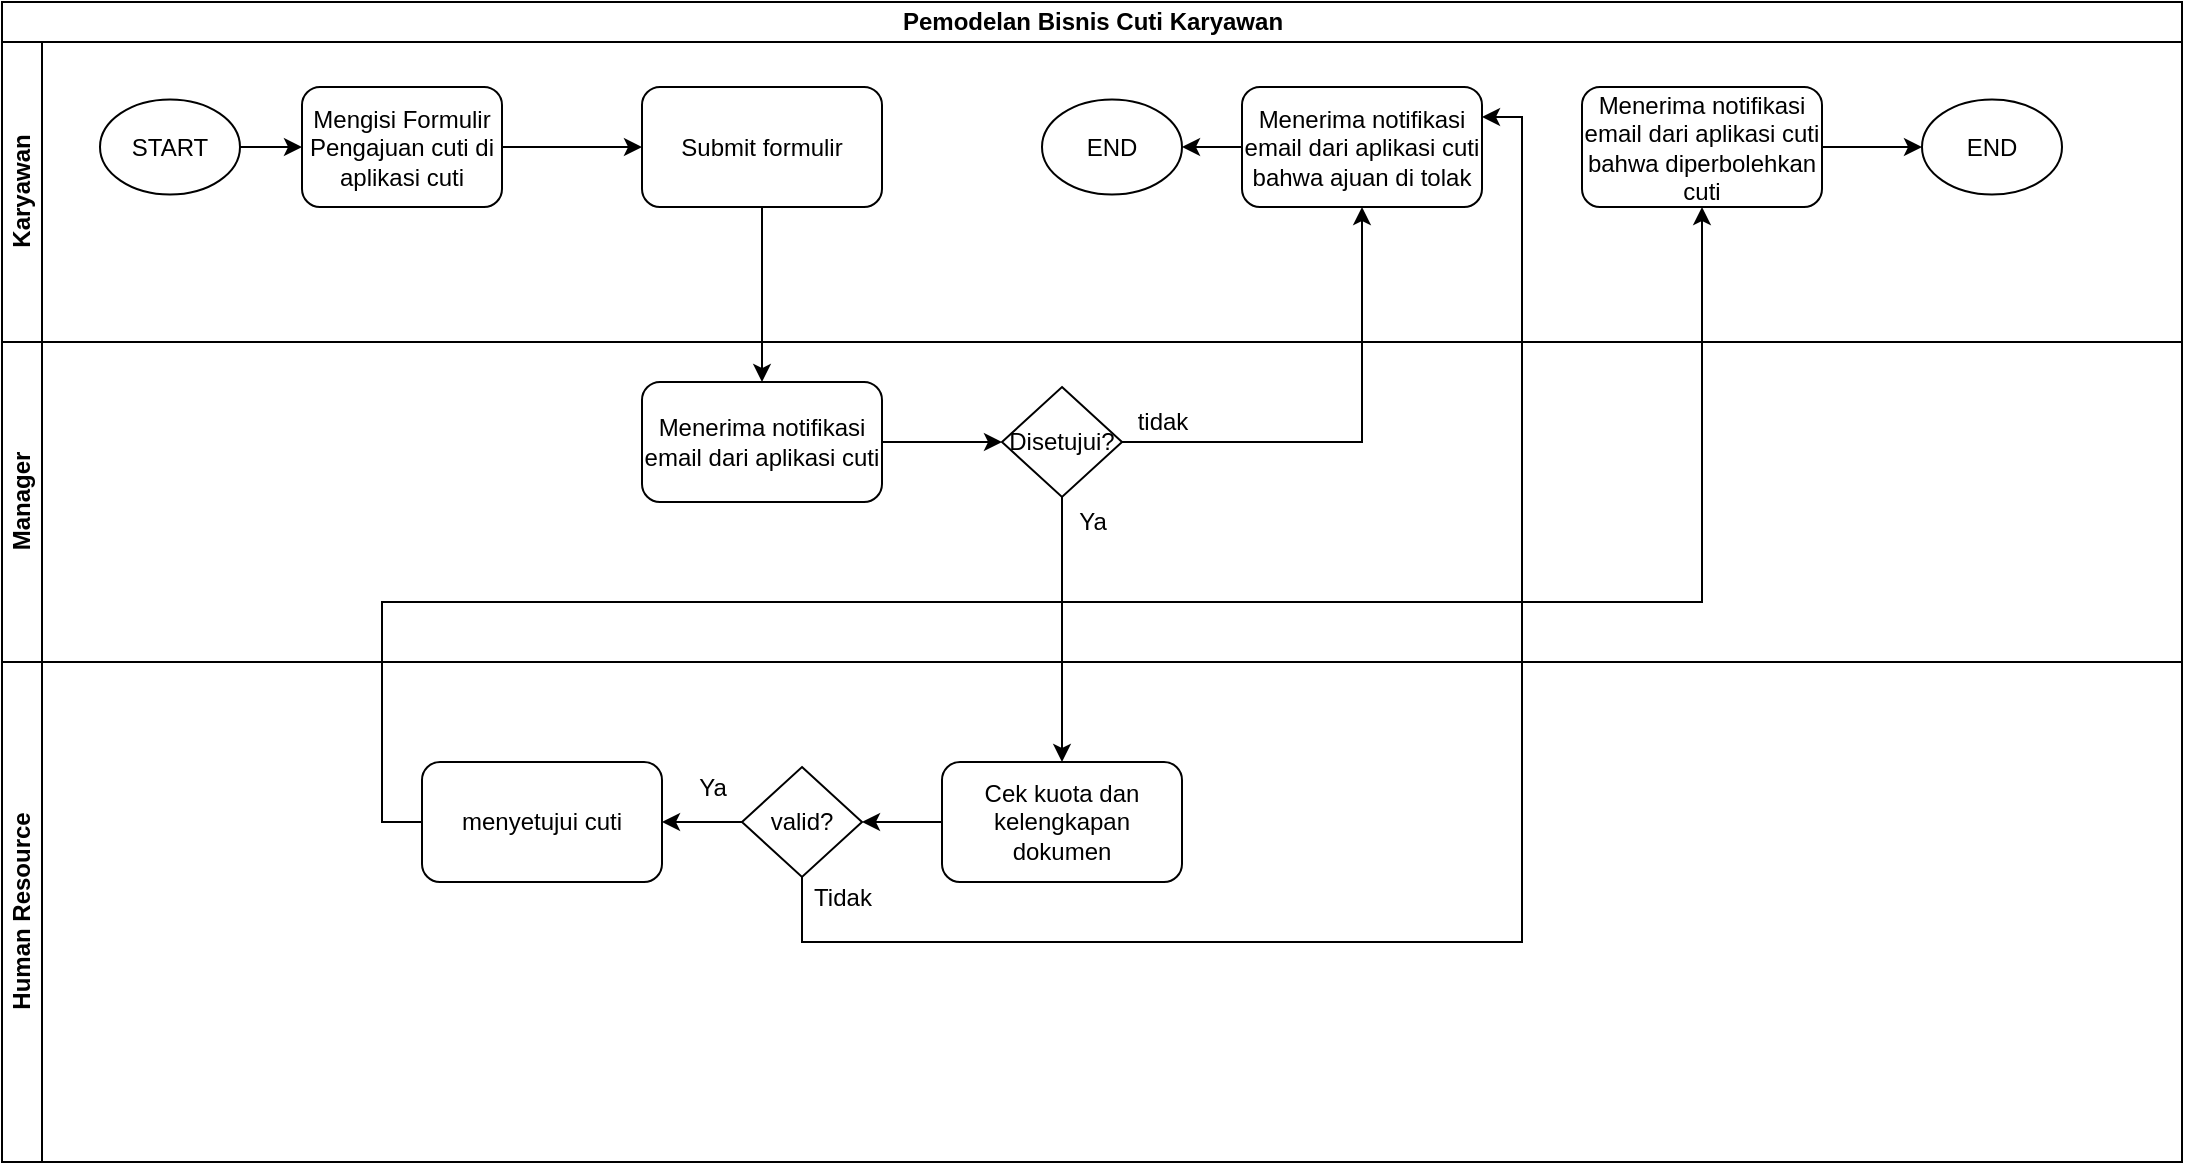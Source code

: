 <mxfile version="13.8.8" type="github">
  <diagram id="2hkVyVaRWN60kcIebYXN" name="Page-1">
    <mxGraphModel dx="1021" dy="555" grid="1" gridSize="10" guides="1" tooltips="1" connect="1" arrows="1" fold="1" page="1" pageScale="1" pageWidth="850" pageHeight="1100" math="0" shadow="0">
      <root>
        <mxCell id="0" />
        <mxCell id="1" parent="0" />
        <mxCell id="XO2ayVLeyARKnn1RVpAp-1" value="Pemodelan Bisnis Cuti Karyawan" style="swimlane;html=1;childLayout=stackLayout;resizeParent=1;resizeParentMax=0;horizontal=1;startSize=20;horizontalStack=0;" parent="1" vertex="1">
          <mxGeometry x="80" y="40" width="1090" height="580" as="geometry" />
        </mxCell>
        <mxCell id="XO2ayVLeyARKnn1RVpAp-19" style="edgeStyle=orthogonalEdgeStyle;rounded=0;orthogonalLoop=1;jettySize=auto;html=1;exitX=0.5;exitY=1;exitDx=0;exitDy=0;entryX=0.5;entryY=0;entryDx=0;entryDy=0;" parent="XO2ayVLeyARKnn1RVpAp-1" source="XO2ayVLeyARKnn1RVpAp-12" target="XO2ayVLeyARKnn1RVpAp-15" edge="1">
          <mxGeometry relative="1" as="geometry" />
        </mxCell>
        <mxCell id="XO2ayVLeyARKnn1RVpAp-2" value="Karyawan" style="swimlane;html=1;startSize=20;horizontal=0;" parent="XO2ayVLeyARKnn1RVpAp-1" vertex="1">
          <mxGeometry y="20" width="1090" height="150" as="geometry" />
        </mxCell>
        <mxCell id="XO2ayVLeyARKnn1RVpAp-11" style="edgeStyle=orthogonalEdgeStyle;rounded=0;orthogonalLoop=1;jettySize=auto;html=1;exitX=1;exitY=0.5;exitDx=0;exitDy=0;" parent="XO2ayVLeyARKnn1RVpAp-2" source="IoVXxjxD7XgOjCrK-ujd-1" target="XO2ayVLeyARKnn1RVpAp-10" edge="1">
          <mxGeometry relative="1" as="geometry">
            <mxPoint x="110" y="53" as="sourcePoint" />
          </mxGeometry>
        </mxCell>
        <mxCell id="XO2ayVLeyARKnn1RVpAp-13" style="edgeStyle=orthogonalEdgeStyle;rounded=0;orthogonalLoop=1;jettySize=auto;html=1;exitX=1;exitY=0.5;exitDx=0;exitDy=0;entryX=0;entryY=0.5;entryDx=0;entryDy=0;" parent="XO2ayVLeyARKnn1RVpAp-2" source="XO2ayVLeyARKnn1RVpAp-10" target="XO2ayVLeyARKnn1RVpAp-12" edge="1">
          <mxGeometry relative="1" as="geometry" />
        </mxCell>
        <mxCell id="XO2ayVLeyARKnn1RVpAp-10" value="Mengisi Formulir Pengajuan cuti di aplikasi cuti" style="shape=ext;rounded=1;html=1;whiteSpace=wrap;" parent="XO2ayVLeyARKnn1RVpAp-2" vertex="1">
          <mxGeometry x="150" y="22.5" width="100" height="60" as="geometry" />
        </mxCell>
        <mxCell id="XO2ayVLeyARKnn1RVpAp-12" value="Submit formulir" style="shape=ext;rounded=1;html=1;whiteSpace=wrap;" parent="XO2ayVLeyARKnn1RVpAp-2" vertex="1">
          <mxGeometry x="320" y="22.5" width="120" height="60" as="geometry" />
        </mxCell>
        <mxCell id="IoVXxjxD7XgOjCrK-ujd-1" value="START" style="ellipse;whiteSpace=wrap;html=1;" vertex="1" parent="XO2ayVLeyARKnn1RVpAp-2">
          <mxGeometry x="49" y="28.75" width="70" height="47.5" as="geometry" />
        </mxCell>
        <mxCell id="IoVXxjxD7XgOjCrK-ujd-17" style="edgeStyle=orthogonalEdgeStyle;rounded=0;orthogonalLoop=1;jettySize=auto;html=1;exitX=0;exitY=0.5;exitDx=0;exitDy=0;entryX=1;entryY=0.5;entryDx=0;entryDy=0;" edge="1" parent="XO2ayVLeyARKnn1RVpAp-2" source="IoVXxjxD7XgOjCrK-ujd-13" target="IoVXxjxD7XgOjCrK-ujd-16">
          <mxGeometry relative="1" as="geometry" />
        </mxCell>
        <mxCell id="IoVXxjxD7XgOjCrK-ujd-13" value="Menerima notifikasi email dari aplikasi cuti bahwa ajuan di tolak" style="shape=ext;rounded=1;html=1;whiteSpace=wrap;" vertex="1" parent="XO2ayVLeyARKnn1RVpAp-2">
          <mxGeometry x="620" y="22.5" width="120" height="60" as="geometry" />
        </mxCell>
        <mxCell id="IoVXxjxD7XgOjCrK-ujd-16" value="END" style="ellipse;whiteSpace=wrap;html=1;" vertex="1" parent="XO2ayVLeyARKnn1RVpAp-2">
          <mxGeometry x="520" y="28.75" width="70" height="47.5" as="geometry" />
        </mxCell>
        <mxCell id="IoVXxjxD7XgOjCrK-ujd-22" style="edgeStyle=orthogonalEdgeStyle;rounded=0;orthogonalLoop=1;jettySize=auto;html=1;exitX=1;exitY=0.5;exitDx=0;exitDy=0;entryX=0;entryY=0.5;entryDx=0;entryDy=0;" edge="1" parent="XO2ayVLeyARKnn1RVpAp-2" source="IoVXxjxD7XgOjCrK-ujd-19" target="IoVXxjxD7XgOjCrK-ujd-21">
          <mxGeometry relative="1" as="geometry" />
        </mxCell>
        <mxCell id="IoVXxjxD7XgOjCrK-ujd-19" value="Menerima notifikasi email dari aplikasi cuti bahwa diperbolehkan cuti" style="shape=ext;rounded=1;html=1;whiteSpace=wrap;" vertex="1" parent="XO2ayVLeyARKnn1RVpAp-2">
          <mxGeometry x="790" y="22.5" width="120" height="60" as="geometry" />
        </mxCell>
        <mxCell id="IoVXxjxD7XgOjCrK-ujd-21" value="END" style="ellipse;whiteSpace=wrap;html=1;" vertex="1" parent="XO2ayVLeyARKnn1RVpAp-2">
          <mxGeometry x="960" y="28.75" width="70" height="47.5" as="geometry" />
        </mxCell>
        <mxCell id="XO2ayVLeyARKnn1RVpAp-3" value="Manager" style="swimlane;html=1;startSize=20;horizontal=0;" parent="XO2ayVLeyARKnn1RVpAp-1" vertex="1">
          <mxGeometry y="170" width="1090" height="160" as="geometry" />
        </mxCell>
        <mxCell id="XO2ayVLeyARKnn1RVpAp-17" style="edgeStyle=orthogonalEdgeStyle;rounded=0;orthogonalLoop=1;jettySize=auto;html=1;exitX=1;exitY=0.5;exitDx=0;exitDy=0;entryX=0;entryY=0.5;entryDx=0;entryDy=0;" parent="XO2ayVLeyARKnn1RVpAp-3" source="XO2ayVLeyARKnn1RVpAp-15" target="XO2ayVLeyARKnn1RVpAp-16" edge="1">
          <mxGeometry relative="1" as="geometry" />
        </mxCell>
        <mxCell id="XO2ayVLeyARKnn1RVpAp-15" value="Menerima notifikasi email dari aplikasi cuti" style="shape=ext;rounded=1;html=1;whiteSpace=wrap;" parent="XO2ayVLeyARKnn1RVpAp-3" vertex="1">
          <mxGeometry x="320" y="20" width="120" height="60" as="geometry" />
        </mxCell>
        <mxCell id="XO2ayVLeyARKnn1RVpAp-16" value="Disetujui?" style="rhombus;whiteSpace=wrap;html=1;" parent="XO2ayVLeyARKnn1RVpAp-3" vertex="1">
          <mxGeometry x="500" y="22.5" width="60" height="55" as="geometry" />
        </mxCell>
        <mxCell id="h7j8zELdkNYJsOl2Fy25-1" value="tidak&lt;br&gt;" style="text;html=1;align=center;verticalAlign=middle;resizable=0;points=[];autosize=1;" parent="XO2ayVLeyARKnn1RVpAp-3" vertex="1">
          <mxGeometry x="560" y="30" width="40" height="20" as="geometry" />
        </mxCell>
        <mxCell id="h7j8zELdkNYJsOl2Fy25-17" value="Ya" style="text;html=1;align=center;verticalAlign=middle;resizable=0;points=[];autosize=1;" parent="XO2ayVLeyARKnn1RVpAp-3" vertex="1">
          <mxGeometry x="530" y="80" width="30" height="20" as="geometry" />
        </mxCell>
        <mxCell id="IoVXxjxD7XgOjCrK-ujd-4" style="edgeStyle=orthogonalEdgeStyle;rounded=0;orthogonalLoop=1;jettySize=auto;html=1;exitX=0.5;exitY=1;exitDx=0;exitDy=0;entryX=0.5;entryY=0;entryDx=0;entryDy=0;" edge="1" parent="XO2ayVLeyARKnn1RVpAp-1" source="XO2ayVLeyARKnn1RVpAp-16" target="h7j8zELdkNYJsOl2Fy25-20">
          <mxGeometry relative="1" as="geometry" />
        </mxCell>
        <mxCell id="XO2ayVLeyARKnn1RVpAp-4" value="Human Resource" style="swimlane;html=1;startSize=20;horizontal=0;" parent="XO2ayVLeyARKnn1RVpAp-1" vertex="1">
          <mxGeometry y="330" width="1090" height="250" as="geometry" />
        </mxCell>
        <mxCell id="h7j8zELdkNYJsOl2Fy25-31" style="edgeStyle=orthogonalEdgeStyle;rounded=0;orthogonalLoop=1;jettySize=auto;html=1;exitX=0;exitY=0.5;exitDx=0;exitDy=0;entryX=1;entryY=0.5;entryDx=0;entryDy=0;" parent="XO2ayVLeyARKnn1RVpAp-4" source="h7j8zELdkNYJsOl2Fy25-20" target="h7j8zELdkNYJsOl2Fy25-21" edge="1">
          <mxGeometry relative="1" as="geometry" />
        </mxCell>
        <mxCell id="h7j8zELdkNYJsOl2Fy25-20" value="Cek kuota dan kelengkapan dokumen" style="rounded=1;whiteSpace=wrap;html=1;" parent="XO2ayVLeyARKnn1RVpAp-4" vertex="1">
          <mxGeometry x="470" y="50" width="120" height="60" as="geometry" />
        </mxCell>
        <mxCell id="h7j8zELdkNYJsOl2Fy25-32" style="edgeStyle=orthogonalEdgeStyle;rounded=0;orthogonalLoop=1;jettySize=auto;html=1;exitX=0;exitY=0.5;exitDx=0;exitDy=0;entryX=1;entryY=0.5;entryDx=0;entryDy=0;" parent="XO2ayVLeyARKnn1RVpAp-4" source="h7j8zELdkNYJsOl2Fy25-21" target="h7j8zELdkNYJsOl2Fy25-22" edge="1">
          <mxGeometry relative="1" as="geometry" />
        </mxCell>
        <mxCell id="h7j8zELdkNYJsOl2Fy25-21" value="valid?" style="rhombus;whiteSpace=wrap;html=1;" parent="XO2ayVLeyARKnn1RVpAp-4" vertex="1">
          <mxGeometry x="370" y="52.5" width="60" height="55" as="geometry" />
        </mxCell>
        <mxCell id="h7j8zELdkNYJsOl2Fy25-22" value="menyetujui cuti" style="rounded=1;whiteSpace=wrap;html=1;" parent="XO2ayVLeyARKnn1RVpAp-4" vertex="1">
          <mxGeometry x="210" y="50" width="120" height="60" as="geometry" />
        </mxCell>
        <mxCell id="Xj0MNiKohOOQBf-PD9Ly-7" value="Tidak" style="text;html=1;align=center;verticalAlign=middle;resizable=0;points=[];autosize=1;" parent="XO2ayVLeyARKnn1RVpAp-4" vertex="1">
          <mxGeometry x="400" y="107.5" width="40" height="20" as="geometry" />
        </mxCell>
        <mxCell id="Xj0MNiKohOOQBf-PD9Ly-1" value="Ya" style="text;html=1;align=center;verticalAlign=middle;resizable=0;points=[];autosize=1;" parent="XO2ayVLeyARKnn1RVpAp-4" vertex="1">
          <mxGeometry x="340" y="52.5" width="30" height="20" as="geometry" />
        </mxCell>
        <mxCell id="h7j8zELdkNYJsOl2Fy25-2" style="edgeStyle=orthogonalEdgeStyle;rounded=0;orthogonalLoop=1;jettySize=auto;html=1;exitX=1;exitY=0.5;exitDx=0;exitDy=0;entryX=0.5;entryY=1;entryDx=0;entryDy=0;" parent="XO2ayVLeyARKnn1RVpAp-1" source="XO2ayVLeyARKnn1RVpAp-16" target="IoVXxjxD7XgOjCrK-ujd-13" edge="1">
          <mxGeometry relative="1" as="geometry">
            <mxPoint x="620" y="220" as="targetPoint" />
          </mxGeometry>
        </mxCell>
        <mxCell id="IoVXxjxD7XgOjCrK-ujd-24" style="edgeStyle=orthogonalEdgeStyle;rounded=0;orthogonalLoop=1;jettySize=auto;html=1;exitX=0;exitY=0.5;exitDx=0;exitDy=0;entryX=0.5;entryY=1;entryDx=0;entryDy=0;" edge="1" parent="XO2ayVLeyARKnn1RVpAp-1" source="h7j8zELdkNYJsOl2Fy25-22" target="IoVXxjxD7XgOjCrK-ujd-19">
          <mxGeometry relative="1" as="geometry">
            <Array as="points">
              <mxPoint x="190" y="410" />
              <mxPoint x="190" y="300" />
              <mxPoint x="850" y="300" />
            </Array>
          </mxGeometry>
        </mxCell>
        <mxCell id="IoVXxjxD7XgOjCrK-ujd-8" style="edgeStyle=orthogonalEdgeStyle;rounded=0;orthogonalLoop=1;jettySize=auto;html=1;exitX=0.5;exitY=1;exitDx=0;exitDy=0;entryX=1;entryY=0.25;entryDx=0;entryDy=0;" edge="1" parent="XO2ayVLeyARKnn1RVpAp-1" source="h7j8zELdkNYJsOl2Fy25-21" target="IoVXxjxD7XgOjCrK-ujd-13">
          <mxGeometry relative="1" as="geometry">
            <mxPoint x="400" y="470" as="targetPoint" />
            <Array as="points">
              <mxPoint x="400" y="470" />
              <mxPoint x="760" y="470" />
              <mxPoint x="760" y="57" />
            </Array>
          </mxGeometry>
        </mxCell>
      </root>
    </mxGraphModel>
  </diagram>
</mxfile>

